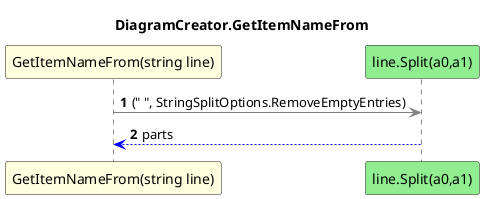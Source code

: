@startuml DiagramCreator.GetItemNameFrom
title DiagramCreator.GetItemNameFrom
participant "GetItemNameFrom(string line)" as GetItemNameFrom_p0 #LightYellow
participant "line.Split(a0,a1)" as line_Split_a0_a1 #LightGreen
autonumber
GetItemNameFrom_p0 -[#grey]> line_Split_a0_a1 : (" ", StringSplitOptions.RemoveEmptyEntries)
line_Split_a0_a1 -[#blue]-> GetItemNameFrom_p0 : parts
@enduml
